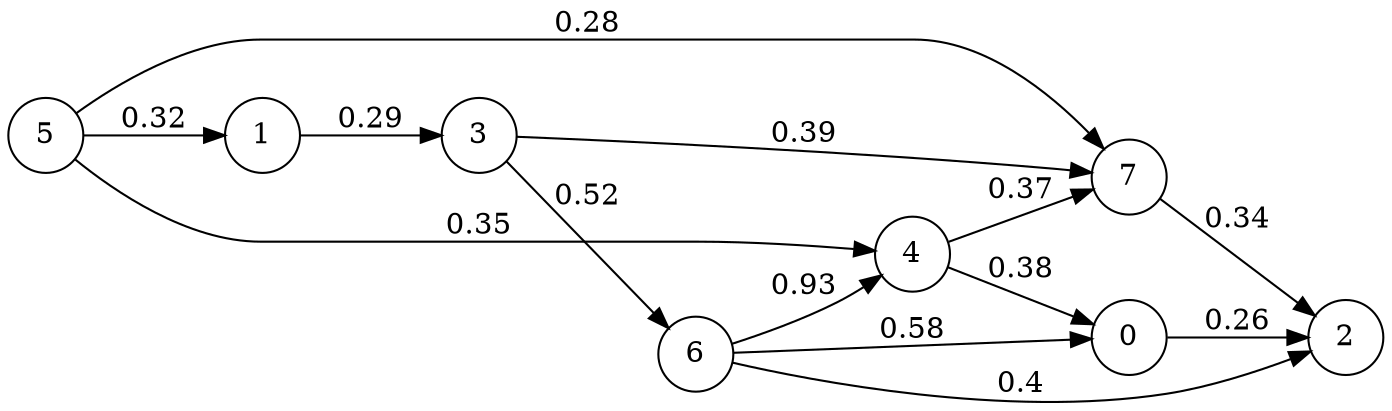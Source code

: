 digraph {
rankdir = LR;
node [shape = circle];
7 -> 2 [label=0.34]
6 -> 2 [label=0.4]
6 -> 0 [label=0.58]
6 -> 4 [label=0.93]
5 -> 4 [label=0.35]
5 -> 7 [label=0.28]
5 -> 1 [label=0.32]
4 -> 7 [label=0.37]
4 -> 0 [label=0.38]
3 -> 7 [label=0.39]
3 -> 6 [label=0.52]
1 -> 3 [label=0.29]
0 -> 2 [label=0.26]
}
